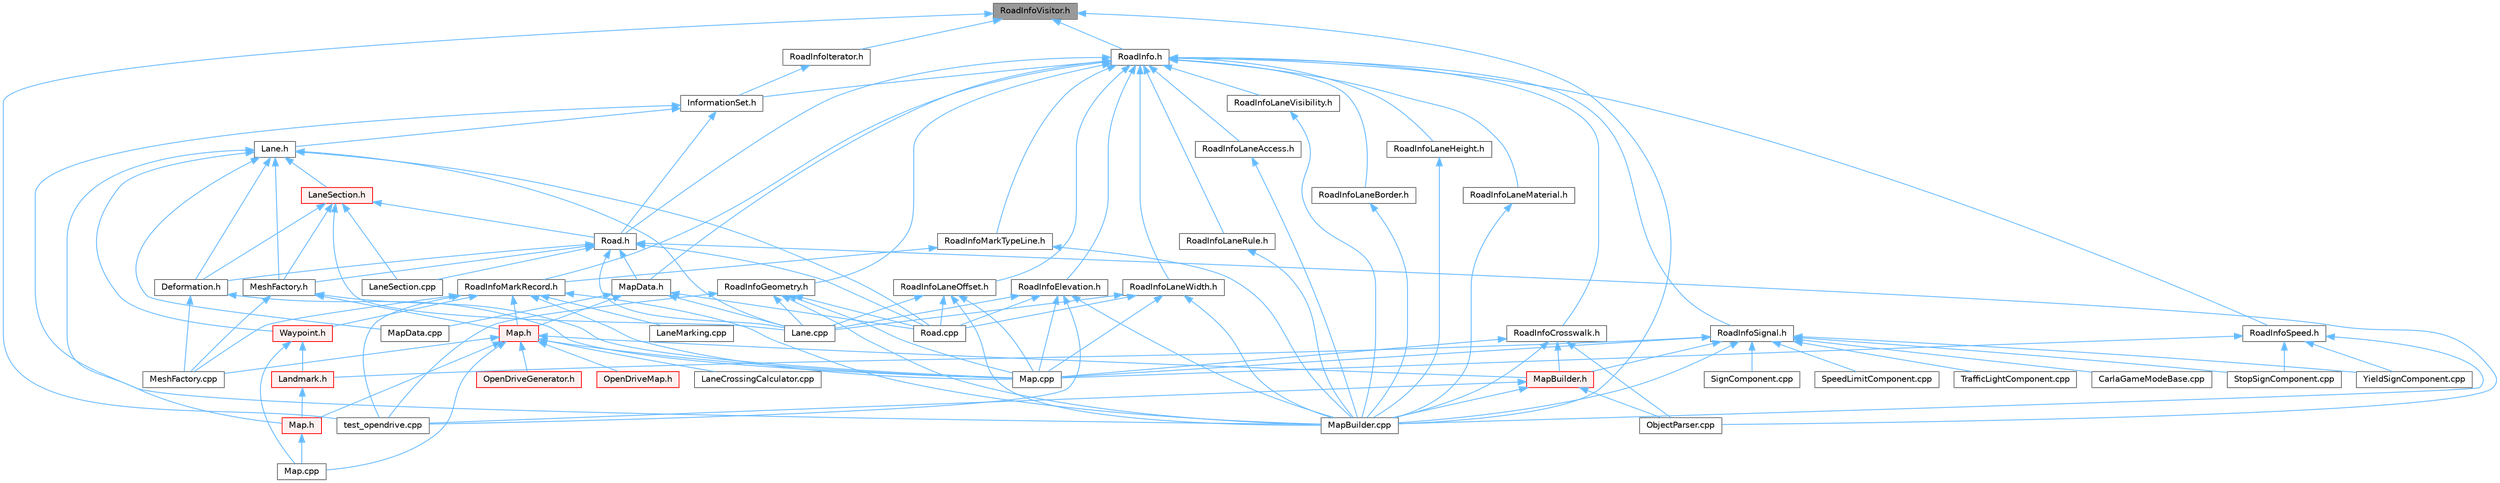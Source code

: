 digraph "RoadInfoVisitor.h"
{
 // INTERACTIVE_SVG=YES
 // LATEX_PDF_SIZE
  bgcolor="transparent";
  edge [fontname=Helvetica,fontsize=10,labelfontname=Helvetica,labelfontsize=10];
  node [fontname=Helvetica,fontsize=10,shape=box,height=0.2,width=0.4];
  Node1 [id="Node000001",label="RoadInfoVisitor.h",height=0.2,width=0.4,color="gray40", fillcolor="grey60", style="filled", fontcolor="black",tooltip=" "];
  Node1 -> Node2 [id="edge1_Node000001_Node000002",dir="back",color="steelblue1",style="solid",tooltip=" "];
  Node2 [id="Node000002",label="MapBuilder.cpp",height=0.2,width=0.4,color="grey40", fillcolor="white", style="filled",URL="$df/da9/MapBuilder_8cpp.html",tooltip=" "];
  Node1 -> Node3 [id="edge2_Node000001_Node000003",dir="back",color="steelblue1",style="solid",tooltip=" "];
  Node3 [id="Node000003",label="RoadInfo.h",height=0.2,width=0.4,color="grey40", fillcolor="white", style="filled",URL="$de/d3a/RoadInfo_8h.html",tooltip=" "];
  Node3 -> Node4 [id="edge3_Node000003_Node000004",dir="back",color="steelblue1",style="solid",tooltip=" "];
  Node4 [id="Node000004",label="InformationSet.h",height=0.2,width=0.4,color="grey40", fillcolor="white", style="filled",URL="$d2/d56/InformationSet_8h.html",tooltip=" "];
  Node4 -> Node5 [id="edge4_Node000004_Node000005",dir="back",color="steelblue1",style="solid",tooltip=" "];
  Node5 [id="Node000005",label="Lane.h",height=0.2,width=0.4,color="grey40", fillcolor="white", style="filled",URL="$d8/d27/Lane_8h.html",tooltip=" "];
  Node5 -> Node6 [id="edge5_Node000005_Node000006",dir="back",color="steelblue1",style="solid",tooltip=" "];
  Node6 [id="Node000006",label="Deformation.h",height=0.2,width=0.4,color="grey40", fillcolor="white", style="filled",URL="$dd/d04/Deformation_8h.html",tooltip=" "];
  Node6 -> Node7 [id="edge6_Node000006_Node000007",dir="back",color="steelblue1",style="solid",tooltip=" "];
  Node7 [id="Node000007",label="Map.cpp",height=0.2,width=0.4,color="grey40", fillcolor="white", style="filled",URL="$d9/d5a/road_2Map_8cpp.html",tooltip=" "];
  Node6 -> Node8 [id="edge7_Node000006_Node000008",dir="back",color="steelblue1",style="solid",tooltip=" "];
  Node8 [id="Node000008",label="MeshFactory.cpp",height=0.2,width=0.4,color="grey40", fillcolor="white", style="filled",URL="$dd/d9c/MeshFactory_8cpp.html",tooltip=" "];
  Node5 -> Node9 [id="edge8_Node000005_Node000009",dir="back",color="steelblue1",style="solid",tooltip=" "];
  Node9 [id="Node000009",label="Lane.cpp",height=0.2,width=0.4,color="grey40", fillcolor="white", style="filled",URL="$dc/d13/Lane_8cpp.html",tooltip=" "];
  Node5 -> Node10 [id="edge9_Node000005_Node000010",dir="back",color="steelblue1",style="solid",tooltip=" "];
  Node10 [id="Node000010",label="LaneSection.h",height=0.2,width=0.4,color="red", fillcolor="#FFF0F0", style="filled",URL="$d6/dfd/LaneSection_8h.html",tooltip=" "];
  Node10 -> Node6 [id="edge10_Node000010_Node000006",dir="back",color="steelblue1",style="solid",tooltip=" "];
  Node10 -> Node9 [id="edge11_Node000010_Node000009",dir="back",color="steelblue1",style="solid",tooltip=" "];
  Node10 -> Node11 [id="edge12_Node000010_Node000011",dir="back",color="steelblue1",style="solid",tooltip=" "];
  Node11 [id="Node000011",label="LaneSection.cpp",height=0.2,width=0.4,color="grey40", fillcolor="white", style="filled",URL="$d6/d5d/LaneSection_8cpp.html",tooltip=" "];
  Node10 -> Node204 [id="edge13_Node000010_Node000204",dir="back",color="steelblue1",style="solid",tooltip=" "];
  Node204 [id="Node000204",label="MeshFactory.h",height=0.2,width=0.4,color="grey40", fillcolor="white", style="filled",URL="$d9/d87/MeshFactory_8h.html",tooltip=" "];
  Node204 -> Node7 [id="edge14_Node000204_Node000007",dir="back",color="steelblue1",style="solid",tooltip=" "];
  Node204 -> Node15 [id="edge15_Node000204_Node000015",dir="back",color="steelblue1",style="solid",tooltip=" "];
  Node15 [id="Node000015",label="Map.h",height=0.2,width=0.4,color="red", fillcolor="#FFF0F0", style="filled",URL="$df/d64/road_2Map_8h.html",tooltip=" "];
  Node15 -> Node16 [id="edge16_Node000015_Node000016",dir="back",color="steelblue1",style="solid",tooltip=" "];
  Node16 [id="Node000016",label="LaneCrossingCalculator.cpp",height=0.2,width=0.4,color="grey40", fillcolor="white", style="filled",URL="$d5/da4/LaneCrossingCalculator_8cpp.html",tooltip=" "];
  Node15 -> Node17 [id="edge17_Node000015_Node000017",dir="back",color="steelblue1",style="solid",tooltip=" "];
  Node17 [id="Node000017",label="Map.cpp",height=0.2,width=0.4,color="grey40", fillcolor="white", style="filled",URL="$db/da0/client_2Map_8cpp.html",tooltip=" "];
  Node15 -> Node7 [id="edge18_Node000015_Node000007",dir="back",color="steelblue1",style="solid",tooltip=" "];
  Node15 -> Node18 [id="edge19_Node000015_Node000018",dir="back",color="steelblue1",style="solid",tooltip=" "];
  Node18 [id="Node000018",label="Map.h",height=0.2,width=0.4,color="red", fillcolor="#FFF0F0", style="filled",URL="$d4/d9d/client_2Map_8h.html",tooltip=" "];
  Node18 -> Node17 [id="edge20_Node000018_Node000017",dir="back",color="steelblue1",style="solid",tooltip=" "];
  Node15 -> Node61 [id="edge21_Node000015_Node000061",dir="back",color="steelblue1",style="solid",tooltip=" "];
  Node61 [id="Node000061",label="MapBuilder.h",height=0.2,width=0.4,color="red", fillcolor="#FFF0F0", style="filled",URL="$de/d3b/MapBuilder_8h.html",tooltip=" "];
  Node61 -> Node2 [id="edge22_Node000061_Node000002",dir="back",color="steelblue1",style="solid",tooltip=" "];
  Node61 -> Node67 [id="edge23_Node000061_Node000067",dir="back",color="steelblue1",style="solid",tooltip=" "];
  Node67 [id="Node000067",label="ObjectParser.cpp",height=0.2,width=0.4,color="grey40", fillcolor="white", style="filled",URL="$d9/df7/ObjectParser_8cpp.html",tooltip=" "];
  Node61 -> Node73 [id="edge24_Node000061_Node000073",dir="back",color="steelblue1",style="solid",tooltip=" "];
  Node73 [id="Node000073",label="test_opendrive.cpp",height=0.2,width=0.4,color="grey40", fillcolor="white", style="filled",URL="$d1/dc0/test__opendrive_8cpp.html",tooltip=" "];
  Node15 -> Node8 [id="edge25_Node000015_Node000008",dir="back",color="steelblue1",style="solid",tooltip=" "];
  Node15 -> Node74 [id="edge26_Node000015_Node000074",dir="back",color="steelblue1",style="solid",tooltip=" "];
  Node74 [id="Node000074",label="OpenDriveGenerator.h",height=0.2,width=0.4,color="red", fillcolor="#FFF0F0", style="filled",URL="$d9/df1/OpenDriveGenerator_8h.html",tooltip=" "];
  Node15 -> Node76 [id="edge27_Node000015_Node000076",dir="back",color="steelblue1",style="solid",tooltip=" "];
  Node76 [id="Node000076",label="OpenDriveMap.h",height=0.2,width=0.4,color="red", fillcolor="#FFF0F0", style="filled",URL="$d6/d95/OpenDriveMap_8h.html",tooltip=" "];
  Node204 -> Node8 [id="edge28_Node000204_Node000008",dir="back",color="steelblue1",style="solid",tooltip=" "];
  Node10 -> Node13 [id="edge29_Node000010_Node000013",dir="back",color="steelblue1",style="solid",tooltip=" "];
  Node13 [id="Node000013",label="Road.h",height=0.2,width=0.4,color="grey40", fillcolor="white", style="filled",URL="$db/d48/Road_8h.html",tooltip=" "];
  Node13 -> Node6 [id="edge30_Node000013_Node000006",dir="back",color="steelblue1",style="solid",tooltip=" "];
  Node13 -> Node9 [id="edge31_Node000013_Node000009",dir="back",color="steelblue1",style="solid",tooltip=" "];
  Node13 -> Node11 [id="edge32_Node000013_Node000011",dir="back",color="steelblue1",style="solid",tooltip=" "];
  Node13 -> Node14 [id="edge33_Node000013_Node000014",dir="back",color="steelblue1",style="solid",tooltip=" "];
  Node14 [id="Node000014",label="MapData.h",height=0.2,width=0.4,color="grey40", fillcolor="white", style="filled",URL="$d5/db7/MapData_8h.html",tooltip=" "];
  Node14 -> Node9 [id="edge34_Node000014_Node000009",dir="back",color="steelblue1",style="solid",tooltip=" "];
  Node14 -> Node15 [id="edge35_Node000014_Node000015",dir="back",color="steelblue1",style="solid",tooltip=" "];
  Node14 -> Node202 [id="edge36_Node000014_Node000202",dir="back",color="steelblue1",style="solid",tooltip=" "];
  Node202 [id="Node000202",label="MapData.cpp",height=0.2,width=0.4,color="grey40", fillcolor="white", style="filled",URL="$d9/d71/MapData_8cpp.html",tooltip=" "];
  Node14 -> Node203 [id="edge37_Node000014_Node000203",dir="back",color="steelblue1",style="solid",tooltip=" "];
  Node203 [id="Node000203",label="Road.cpp",height=0.2,width=0.4,color="grey40", fillcolor="white", style="filled",URL="$dc/d2f/Road_8cpp.html",tooltip=" "];
  Node13 -> Node204 [id="edge38_Node000013_Node000204",dir="back",color="steelblue1",style="solid",tooltip=" "];
  Node13 -> Node67 [id="edge39_Node000013_Node000067",dir="back",color="steelblue1",style="solid",tooltip=" "];
  Node13 -> Node203 [id="edge40_Node000013_Node000203",dir="back",color="steelblue1",style="solid",tooltip=" "];
  Node5 -> Node18 [id="edge41_Node000005_Node000018",dir="back",color="steelblue1",style="solid",tooltip=" "];
  Node5 -> Node202 [id="edge42_Node000005_Node000202",dir="back",color="steelblue1",style="solid",tooltip=" "];
  Node5 -> Node204 [id="edge43_Node000005_Node000204",dir="back",color="steelblue1",style="solid",tooltip=" "];
  Node5 -> Node203 [id="edge44_Node000005_Node000203",dir="back",color="steelblue1",style="solid",tooltip=" "];
  Node5 -> Node205 [id="edge45_Node000005_Node000205",dir="back",color="steelblue1",style="solid",tooltip=" "];
  Node205 [id="Node000205",label="Waypoint.h",height=0.2,width=0.4,color="red", fillcolor="#FFF0F0", style="filled",URL="$d0/d47/client_2Waypoint_8h.html",tooltip=" "];
  Node205 -> Node248 [id="edge46_Node000205_Node000248",dir="back",color="steelblue1",style="solid",tooltip=" "];
  Node248 [id="Node000248",label="Landmark.h",height=0.2,width=0.4,color="red", fillcolor="#FFF0F0", style="filled",URL="$db/d18/Landmark_8h.html",tooltip=" "];
  Node248 -> Node18 [id="edge47_Node000248_Node000018",dir="back",color="steelblue1",style="solid",tooltip=" "];
  Node205 -> Node17 [id="edge48_Node000205_Node000017",dir="back",color="steelblue1",style="solid",tooltip=" "];
  Node4 -> Node2 [id="edge49_Node000004_Node000002",dir="back",color="steelblue1",style="solid",tooltip=" "];
  Node4 -> Node13 [id="edge50_Node000004_Node000013",dir="back",color="steelblue1",style="solid",tooltip=" "];
  Node3 -> Node14 [id="edge51_Node000003_Node000014",dir="back",color="steelblue1",style="solid",tooltip=" "];
  Node3 -> Node13 [id="edge52_Node000003_Node000013",dir="back",color="steelblue1",style="solid",tooltip=" "];
  Node3 -> Node255 [id="edge53_Node000003_Node000255",dir="back",color="steelblue1",style="solid",tooltip=" "];
  Node255 [id="Node000255",label="RoadInfoCrosswalk.h",height=0.2,width=0.4,color="grey40", fillcolor="white", style="filled",URL="$da/dd7/RoadInfoCrosswalk_8h.html",tooltip=" "];
  Node255 -> Node7 [id="edge54_Node000255_Node000007",dir="back",color="steelblue1",style="solid",tooltip=" "];
  Node255 -> Node2 [id="edge55_Node000255_Node000002",dir="back",color="steelblue1",style="solid",tooltip=" "];
  Node255 -> Node61 [id="edge56_Node000255_Node000061",dir="back",color="steelblue1",style="solid",tooltip=" "];
  Node255 -> Node67 [id="edge57_Node000255_Node000067",dir="back",color="steelblue1",style="solid",tooltip=" "];
  Node3 -> Node256 [id="edge58_Node000003_Node000256",dir="back",color="steelblue1",style="solid",tooltip=" "];
  Node256 [id="Node000256",label="RoadInfoElevation.h",height=0.2,width=0.4,color="grey40", fillcolor="white", style="filled",URL="$d7/d90/RoadInfoElevation_8h.html",tooltip=" "];
  Node256 -> Node9 [id="edge59_Node000256_Node000009",dir="back",color="steelblue1",style="solid",tooltip=" "];
  Node256 -> Node7 [id="edge60_Node000256_Node000007",dir="back",color="steelblue1",style="solid",tooltip=" "];
  Node256 -> Node2 [id="edge61_Node000256_Node000002",dir="back",color="steelblue1",style="solid",tooltip=" "];
  Node256 -> Node203 [id="edge62_Node000256_Node000203",dir="back",color="steelblue1",style="solid",tooltip=" "];
  Node256 -> Node73 [id="edge63_Node000256_Node000073",dir="back",color="steelblue1",style="solid",tooltip=" "];
  Node3 -> Node257 [id="edge64_Node000003_Node000257",dir="back",color="steelblue1",style="solid",tooltip=" "];
  Node257 [id="Node000257",label="RoadInfoGeometry.h",height=0.2,width=0.4,color="grey40", fillcolor="white", style="filled",URL="$d0/d8e/RoadInfoGeometry_8h.html",tooltip=" "];
  Node257 -> Node9 [id="edge65_Node000257_Node000009",dir="back",color="steelblue1",style="solid",tooltip=" "];
  Node257 -> Node7 [id="edge66_Node000257_Node000007",dir="back",color="steelblue1",style="solid",tooltip=" "];
  Node257 -> Node2 [id="edge67_Node000257_Node000002",dir="back",color="steelblue1",style="solid",tooltip=" "];
  Node257 -> Node203 [id="edge68_Node000257_Node000203",dir="back",color="steelblue1",style="solid",tooltip=" "];
  Node257 -> Node73 [id="edge69_Node000257_Node000073",dir="back",color="steelblue1",style="solid",tooltip=" "];
  Node3 -> Node258 [id="edge70_Node000003_Node000258",dir="back",color="steelblue1",style="solid",tooltip=" "];
  Node258 [id="Node000258",label="RoadInfoLaneAccess.h",height=0.2,width=0.4,color="grey40", fillcolor="white", style="filled",URL="$da/d4c/RoadInfoLaneAccess_8h.html",tooltip=" "];
  Node258 -> Node2 [id="edge71_Node000258_Node000002",dir="back",color="steelblue1",style="solid",tooltip=" "];
  Node3 -> Node259 [id="edge72_Node000003_Node000259",dir="back",color="steelblue1",style="solid",tooltip=" "];
  Node259 [id="Node000259",label="RoadInfoLaneBorder.h",height=0.2,width=0.4,color="grey40", fillcolor="white", style="filled",URL="$d5/dfa/RoadInfoLaneBorder_8h.html",tooltip=" "];
  Node259 -> Node2 [id="edge73_Node000259_Node000002",dir="back",color="steelblue1",style="solid",tooltip=" "];
  Node3 -> Node260 [id="edge74_Node000003_Node000260",dir="back",color="steelblue1",style="solid",tooltip=" "];
  Node260 [id="Node000260",label="RoadInfoLaneHeight.h",height=0.2,width=0.4,color="grey40", fillcolor="white", style="filled",URL="$dc/d17/RoadInfoLaneHeight_8h.html",tooltip=" "];
  Node260 -> Node2 [id="edge75_Node000260_Node000002",dir="back",color="steelblue1",style="solid",tooltip=" "];
  Node3 -> Node261 [id="edge76_Node000003_Node000261",dir="back",color="steelblue1",style="solid",tooltip=" "];
  Node261 [id="Node000261",label="RoadInfoLaneMaterial.h",height=0.2,width=0.4,color="grey40", fillcolor="white", style="filled",URL="$d6/db2/RoadInfoLaneMaterial_8h.html",tooltip=" "];
  Node261 -> Node2 [id="edge77_Node000261_Node000002",dir="back",color="steelblue1",style="solid",tooltip=" "];
  Node3 -> Node262 [id="edge78_Node000003_Node000262",dir="back",color="steelblue1",style="solid",tooltip=" "];
  Node262 [id="Node000262",label="RoadInfoLaneOffset.h",height=0.2,width=0.4,color="grey40", fillcolor="white", style="filled",URL="$db/d26/RoadInfoLaneOffset_8h.html",tooltip=" "];
  Node262 -> Node9 [id="edge79_Node000262_Node000009",dir="back",color="steelblue1",style="solid",tooltip=" "];
  Node262 -> Node7 [id="edge80_Node000262_Node000007",dir="back",color="steelblue1",style="solid",tooltip=" "];
  Node262 -> Node2 [id="edge81_Node000262_Node000002",dir="back",color="steelblue1",style="solid",tooltip=" "];
  Node262 -> Node203 [id="edge82_Node000262_Node000203",dir="back",color="steelblue1",style="solid",tooltip=" "];
  Node3 -> Node263 [id="edge83_Node000003_Node000263",dir="back",color="steelblue1",style="solid",tooltip=" "];
  Node263 [id="Node000263",label="RoadInfoLaneRule.h",height=0.2,width=0.4,color="grey40", fillcolor="white", style="filled",URL="$da/d14/RoadInfoLaneRule_8h.html",tooltip=" "];
  Node263 -> Node2 [id="edge84_Node000263_Node000002",dir="back",color="steelblue1",style="solid",tooltip=" "];
  Node3 -> Node264 [id="edge85_Node000003_Node000264",dir="back",color="steelblue1",style="solid",tooltip=" "];
  Node264 [id="Node000264",label="RoadInfoLaneVisibility.h",height=0.2,width=0.4,color="grey40", fillcolor="white", style="filled",URL="$d5/d30/RoadInfoLaneVisibility_8h.html",tooltip=" "];
  Node264 -> Node2 [id="edge86_Node000264_Node000002",dir="back",color="steelblue1",style="solid",tooltip=" "];
  Node3 -> Node265 [id="edge87_Node000003_Node000265",dir="back",color="steelblue1",style="solid",tooltip=" "];
  Node265 [id="Node000265",label="RoadInfoLaneWidth.h",height=0.2,width=0.4,color="grey40", fillcolor="white", style="filled",URL="$d1/d16/RoadInfoLaneWidth_8h.html",tooltip=" "];
  Node265 -> Node9 [id="edge88_Node000265_Node000009",dir="back",color="steelblue1",style="solid",tooltip=" "];
  Node265 -> Node7 [id="edge89_Node000265_Node000007",dir="back",color="steelblue1",style="solid",tooltip=" "];
  Node265 -> Node2 [id="edge90_Node000265_Node000002",dir="back",color="steelblue1",style="solid",tooltip=" "];
  Node265 -> Node203 [id="edge91_Node000265_Node000203",dir="back",color="steelblue1",style="solid",tooltip=" "];
  Node3 -> Node266 [id="edge92_Node000003_Node000266",dir="back",color="steelblue1",style="solid",tooltip=" "];
  Node266 [id="Node000266",label="RoadInfoMarkRecord.h",height=0.2,width=0.4,color="grey40", fillcolor="white", style="filled",URL="$dd/d32/RoadInfoMarkRecord_8h.html",tooltip=" "];
  Node266 -> Node267 [id="edge93_Node000266_Node000267",dir="back",color="steelblue1",style="solid",tooltip=" "];
  Node267 [id="Node000267",label="LaneMarking.cpp",height=0.2,width=0.4,color="grey40", fillcolor="white", style="filled",URL="$dc/d65/LaneMarking_8cpp.html",tooltip=" "];
  Node266 -> Node7 [id="edge94_Node000266_Node000007",dir="back",color="steelblue1",style="solid",tooltip=" "];
  Node266 -> Node15 [id="edge95_Node000266_Node000015",dir="back",color="steelblue1",style="solid",tooltip=" "];
  Node266 -> Node2 [id="edge96_Node000266_Node000002",dir="back",color="steelblue1",style="solid",tooltip=" "];
  Node266 -> Node8 [id="edge97_Node000266_Node000008",dir="back",color="steelblue1",style="solid",tooltip=" "];
  Node266 -> Node205 [id="edge98_Node000266_Node000205",dir="back",color="steelblue1",style="solid",tooltip=" "];
  Node266 -> Node73 [id="edge99_Node000266_Node000073",dir="back",color="steelblue1",style="solid",tooltip=" "];
  Node3 -> Node268 [id="edge100_Node000003_Node000268",dir="back",color="steelblue1",style="solid",tooltip=" "];
  Node268 [id="Node000268",label="RoadInfoMarkTypeLine.h",height=0.2,width=0.4,color="grey40", fillcolor="white", style="filled",URL="$da/d4f/RoadInfoMarkTypeLine_8h.html",tooltip=" "];
  Node268 -> Node2 [id="edge101_Node000268_Node000002",dir="back",color="steelblue1",style="solid",tooltip=" "];
  Node268 -> Node266 [id="edge102_Node000268_Node000266",dir="back",color="steelblue1",style="solid",tooltip=" "];
  Node3 -> Node269 [id="edge103_Node000003_Node000269",dir="back",color="steelblue1",style="solid",tooltip=" "];
  Node269 [id="Node000269",label="RoadInfoSignal.h",height=0.2,width=0.4,color="grey40", fillcolor="white", style="filled",URL="$d1/d1d/RoadInfoSignal_8h.html",tooltip=" "];
  Node269 -> Node81 [id="edge104_Node000269_Node000081",dir="back",color="steelblue1",style="solid",tooltip=" "];
  Node81 [id="Node000081",label="CarlaGameModeBase.cpp",height=0.2,width=0.4,color="grey40", fillcolor="white", style="filled",URL="$d0/d2e/CarlaGameModeBase_8cpp.html",tooltip=" "];
  Node269 -> Node248 [id="edge105_Node000269_Node000248",dir="back",color="steelblue1",style="solid",tooltip=" "];
  Node269 -> Node7 [id="edge106_Node000269_Node000007",dir="back",color="steelblue1",style="solid",tooltip=" "];
  Node269 -> Node2 [id="edge107_Node000269_Node000002",dir="back",color="steelblue1",style="solid",tooltip=" "];
  Node269 -> Node61 [id="edge108_Node000269_Node000061",dir="back",color="steelblue1",style="solid",tooltip=" "];
  Node269 -> Node116 [id="edge109_Node000269_Node000116",dir="back",color="steelblue1",style="solid",tooltip=" "];
  Node116 [id="Node000116",label="SignComponent.cpp",height=0.2,width=0.4,color="grey40", fillcolor="white", style="filled",URL="$d9/dbd/SignComponent_8cpp.html",tooltip=" "];
  Node269 -> Node101 [id="edge110_Node000269_Node000101",dir="back",color="steelblue1",style="solid",tooltip=" "];
  Node101 [id="Node000101",label="SpeedLimitComponent.cpp",height=0.2,width=0.4,color="grey40", fillcolor="white", style="filled",URL="$d2/dd9/SpeedLimitComponent_8cpp.html",tooltip=" "];
  Node269 -> Node102 [id="edge111_Node000269_Node000102",dir="back",color="steelblue1",style="solid",tooltip=" "];
  Node102 [id="Node000102",label="StopSignComponent.cpp",height=0.2,width=0.4,color="grey40", fillcolor="white", style="filled",URL="$d6/ddb/StopSignComponent_8cpp.html",tooltip=" "];
  Node269 -> Node104 [id="edge112_Node000269_Node000104",dir="back",color="steelblue1",style="solid",tooltip=" "];
  Node104 [id="Node000104",label="TrafficLightComponent.cpp",height=0.2,width=0.4,color="grey40", fillcolor="white", style="filled",URL="$d3/dcd/TrafficLightComponent_8cpp.html",tooltip=" "];
  Node269 -> Node109 [id="edge113_Node000269_Node000109",dir="back",color="steelblue1",style="solid",tooltip=" "];
  Node109 [id="Node000109",label="YieldSignComponent.cpp",height=0.2,width=0.4,color="grey40", fillcolor="white", style="filled",URL="$d4/d36/YieldSignComponent_8cpp.html",tooltip=" "];
  Node3 -> Node270 [id="edge114_Node000003_Node000270",dir="back",color="steelblue1",style="solid",tooltip=" "];
  Node270 [id="Node000270",label="RoadInfoSpeed.h",height=0.2,width=0.4,color="grey40", fillcolor="white", style="filled",URL="$d6/dbd/RoadInfoSpeed_8h.html",tooltip=" "];
  Node270 -> Node7 [id="edge115_Node000270_Node000007",dir="back",color="steelblue1",style="solid",tooltip=" "];
  Node270 -> Node2 [id="edge116_Node000270_Node000002",dir="back",color="steelblue1",style="solid",tooltip=" "];
  Node270 -> Node102 [id="edge117_Node000270_Node000102",dir="back",color="steelblue1",style="solid",tooltip=" "];
  Node270 -> Node109 [id="edge118_Node000270_Node000109",dir="back",color="steelblue1",style="solid",tooltip=" "];
  Node1 -> Node271 [id="edge119_Node000001_Node000271",dir="back",color="steelblue1",style="solid",tooltip=" "];
  Node271 [id="Node000271",label="RoadInfoIterator.h",height=0.2,width=0.4,color="grey40", fillcolor="white", style="filled",URL="$df/d24/RoadInfoIterator_8h.html",tooltip=" "];
  Node271 -> Node4 [id="edge120_Node000271_Node000004",dir="back",color="steelblue1",style="solid",tooltip=" "];
  Node1 -> Node73 [id="edge121_Node000001_Node000073",dir="back",color="steelblue1",style="solid",tooltip=" "];
}
